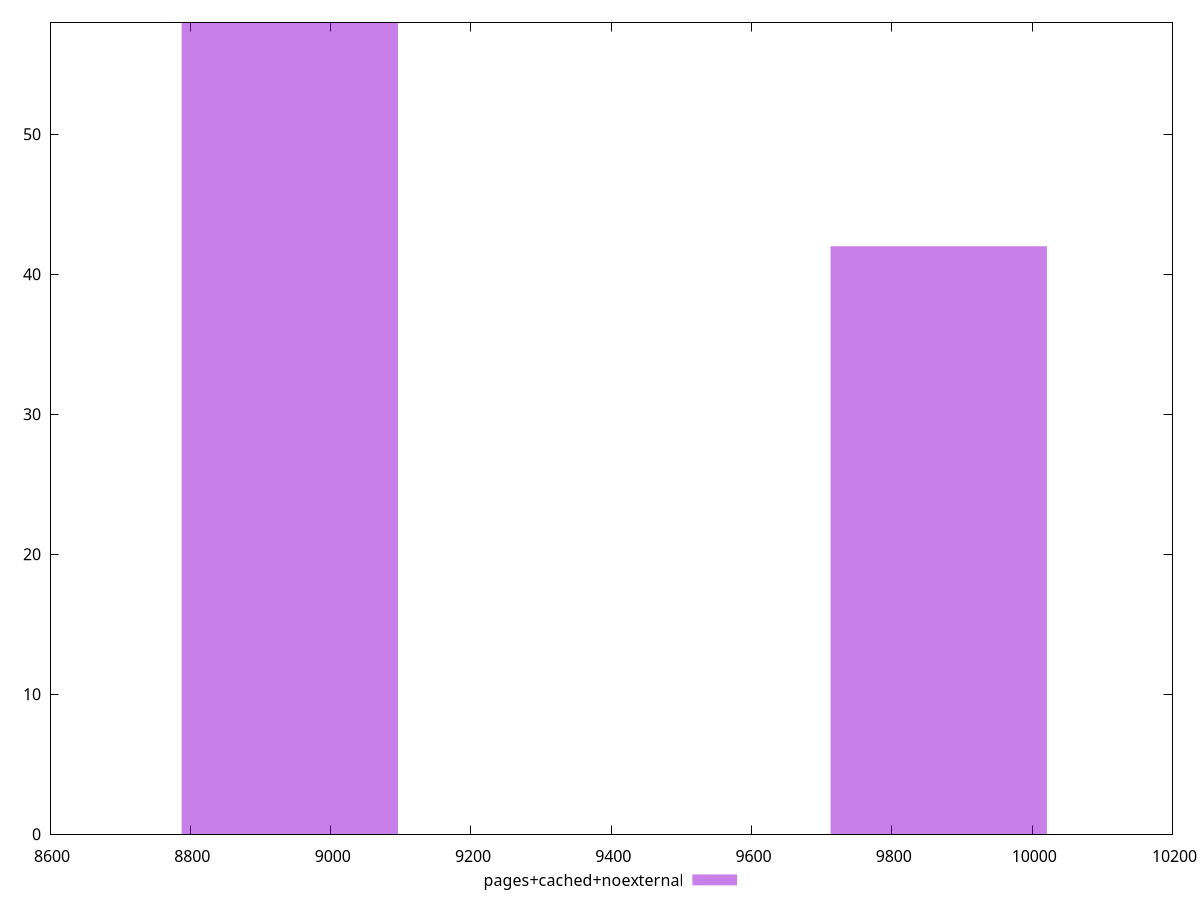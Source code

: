 $_pagesCachedNoexternal <<EOF
8941.802369923515 58
9866.816408191464 42
EOF
set key outside below
set terminal pngcairo
set output "report_00005_2020-11-02T22-26-11.212Z/largest-contentful-paint/pages+cached+noexternal//raw_hist.png"
set yrange [0:58]
set boxwidth 308.33801275598324
set style fill transparent solid 0.5 noborder
plot $_pagesCachedNoexternal title "pages+cached+noexternal" with boxes ,
